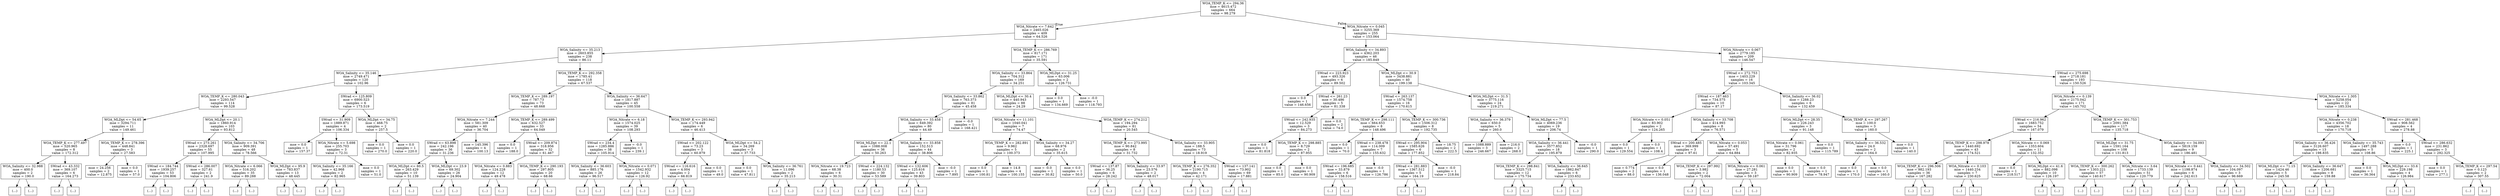 digraph Tree {
node [shape=box] ;
0 [label="WOA_TEMP_K <= 294.36\nmse = 4615.472\nsamples = 664\nvalue = 98.279"] ;
1 [label="WOA_Nitrate <= 7.642\nmse = 2465.026\nsamples = 409\nvalue = 64.526"] ;
0 -> 1 [labeldistance=2.5, labelangle=45, headlabel="True"] ;
2 [label="WOA_Salinity <= 35.213\nmse = 2603.855\nsamples = 238\nvalue = 86.11"] ;
1 -> 2 ;
3 [label="WOA_Salinity <= 35.146\nmse = 2749.471\nsamples = 120\nvalue = 102.96"] ;
2 -> 3 ;
4 [label="WOA_TEMP_K <= 280.043\nmse = 2293.547\nsamples = 114\nvalue = 99.528"] ;
3 -> 4 ;
5 [label="WOA_MLDpt <= 54.65\nmse = 3294.711\nsamples = 11\nvalue = 149.461"] ;
4 -> 5 ;
6 [label="WOA_TEMP_K <= 277.497\nmse = 520.965\nsamples = 8\nvalue = 172.312"] ;
5 -> 6 ;
7 [label="WOA_Salinity <= 32.988\nmse = 400.0\nsamples = 2\nvalue = 190.0"] ;
6 -> 7 ;
8 [label="(...)"] ;
7 -> 8 ;
9 [label="(...)"] ;
7 -> 9 ;
10 [label="SWrad <= 43.332\nmse = 369.107\nsamples = 6\nvalue = 164.273"] ;
6 -> 10 ;
11 [label="(...)"] ;
10 -> 11 ;
14 [label="(...)"] ;
10 -> 14 ;
19 [label="WOA_TEMP_K <= 278.396\nmse = 448.841\nsamples = 3\nvalue = 27.583"] ;
5 -> 19 ;
20 [label="mse = 24.256\nsamples = 2\nvalue = 12.875"] ;
19 -> 20 ;
21 [label="mse = 0.0\nsamples = 1\nvalue = 57.0"] ;
19 -> 21 ;
22 [label="WOA_MLDpt <= 20.1\nmse = 1860.914\nsamples = 103\nvalue = 93.812"] ;
4 -> 22 ;
23 [label="SWrad <= 273.261\nmse = 2328.697\nsamples = 55\nvalue = 107.995"] ;
22 -> 23 ;
24 [label="SWrad <= 184.744\nmse = 1939.257\nsamples = 53\nvalue = 104.806"] ;
23 -> 24 ;
25 [label="(...)"] ;
24 -> 25 ;
74 [label="(...)"] ;
24 -> 74 ;
123 [label="SWrad <= 286.007\nmse = 327.61\nsamples = 2\nvalue = 241.9"] ;
23 -> 123 ;
124 [label="(...)"] ;
123 -> 124 ;
125 [label="(...)"] ;
123 -> 125 ;
126 [label="WOA_Salinity <= 34.706\nmse = 909.391\nsamples = 48\nvalue = 78.566"] ;
22 -> 126 ;
127 [label="WOA_Nitrate <= 6.066\nmse = 516.202\nsamples = 35\nvalue = 89.288"] ;
126 -> 127 ;
128 [label="(...)"] ;
127 -> 128 ;
157 [label="(...)"] ;
127 -> 157 ;
190 [label="WOA_MLDpt <= 95.9\nmse = 783.837\nsamples = 13\nvalue = 48.445"] ;
126 -> 190 ;
191 [label="(...)"] ;
190 -> 191 ;
212 [label="(...)"] ;
190 -> 212 ;
215 [label="SWrad <= 125.809\nmse = 6900.523\nsamples = 6\nvalue = 173.519"] ;
3 -> 215 ;
216 [label="SWrad <= 31.909\nmse = 1889.871\nsamples = 4\nvalue = 106.334"] ;
215 -> 216 ;
217 [label="mse = 0.0\nsamples = 1\nvalue = 157.37"] ;
216 -> 217 ;
218 [label="WOA_Nitrate <= 5.698\nmse = 255.703\nsamples = 3\nvalue = 72.31"] ;
216 -> 218 ;
219 [label="WOA_Salinity <= 35.166\nmse = 42.968\nsamples = 2\nvalue = 82.965"] ;
218 -> 219 ;
220 [label="(...)"] ;
219 -> 220 ;
221 [label="(...)"] ;
219 -> 221 ;
222 [label="mse = 0.0\nsamples = 1\nvalue = 51.0"] ;
218 -> 222 ;
223 [label="WOA_MLDpt <= 34.75\nmse = 468.75\nsamples = 2\nvalue = 257.5"] ;
215 -> 223 ;
224 [label="mse = 0.0\nsamples = 1\nvalue = 270.0"] ;
223 -> 224 ;
225 [label="mse = 0.0\nsamples = 1\nvalue = 220.0"] ;
223 -> 225 ;
226 [label="WOA_TEMP_K <= 292.358\nmse = 1785.41\nsamples = 118\nvalue = 67.537"] ;
2 -> 226 ;
227 [label="WOA_TEMP_K <= 289.197\nmse = 787.73\nsamples = 73\nvalue = 48.668"] ;
226 -> 227 ;
228 [label="WOA_Nitrate <= 7.244\nmse = 581.309\nsamples = 40\nvalue = 36.704"] ;
227 -> 228 ;
229 [label="SWrad <= 63.898\nmse = 242.196\nsamples = 36\nvalue = 31.236"] ;
228 -> 229 ;
230 [label="WOA_MLDpt <= 60.5\nmse = 263.429\nsamples = 10\nvalue = 51.139"] ;
229 -> 230 ;
231 [label="(...)"] ;
230 -> 231 ;
240 [label="(...)"] ;
230 -> 240 ;
247 [label="WOA_MLDpt <= 23.9\nmse = 69.302\nsamples = 26\nvalue = 24.904"] ;
229 -> 247 ;
248 [label="(...)"] ;
247 -> 248 ;
257 [label="(...)"] ;
247 -> 257 ;
278 [label="mse = 145.396\nsamples = 4\nvalue = 100.13"] ;
228 -> 278 ;
279 [label="WOA_TEMP_K <= 289.499\nmse = 632.527\nsamples = 33\nvalue = 64.049"] ;
227 -> 279 ;
280 [label="mse = 0.0\nsamples = 1\nvalue = 188.0"] ;
279 -> 280 ;
281 [label="SWrad <= 209.874\nmse = 318.956\nsamples = 32\nvalue = 61.467"] ;
279 -> 281 ;
282 [label="WOA_Nitrate <= 0.883\nmse = 124.228\nsamples = 12\nvalue = 49.478"] ;
281 -> 282 ;
283 [label="(...)"] ;
282 -> 283 ;
304 [label="(...)"] ;
282 -> 304 ;
305 [label="WOA_TEMP_K <= 290.193\nmse = 297.805\nsamples = 20\nvalue = 68.66"] ;
281 -> 305 ;
306 [label="(...)"] ;
305 -> 306 ;
309 [label="(...)"] ;
305 -> 309 ;
334 [label="WOA_Salinity <= 36.647\nmse = 1817.887\nsamples = 45\nvalue = 100.558"] ;
226 -> 334 ;
335 [label="WOA_Nitrate <= 6.18\nmse = 1574.025\nsamples = 39\nvalue = 108.293"] ;
334 -> 335 ;
336 [label="SWrad <= 234.4\nmse = 1285.886\nsamples = 38\nvalue = 105.914"] ;
335 -> 336 ;
337 [label="WOA_Salinity <= 36.603\nmse = 885.176\nsamples = 26\nvalue = 96.517"] ;
336 -> 337 ;
338 [label="(...)"] ;
337 -> 338 ;
359 [label="(...)"] ;
337 -> 359 ;
372 [label="WOA_Nitrate <= 0.071\nmse = 1542.932\nsamples = 12\nvalue = 126.92"] ;
336 -> 372 ;
373 [label="(...)"] ;
372 -> 373 ;
376 [label="(...)"] ;
372 -> 376 ;
385 [label="mse = -0.0\nsamples = 1\nvalue = 239.1"] ;
335 -> 385 ;
386 [label="WOA_TEMP_K <= 293.942\nmse = 174.449\nsamples = 6\nvalue = 46.413"] ;
334 -> 386 ;
387 [label="SWrad <= 202.122\nmse = 73.23\nsamples = 3\nvalue = 60.879"] ;
386 -> 387 ;
388 [label="SWrad <= 116.616\nmse = 4.004\nsamples = 2\nvalue = 66.819"] ;
387 -> 388 ;
389 [label="(...)"] ;
388 -> 389 ;
390 [label="(...)"] ;
388 -> 390 ;
391 [label="mse = 0.0\nsamples = 1\nvalue = 49.0"] ;
387 -> 391 ;
392 [label="WOA_MLDpt <= 54.2\nmse = 34.269\nsamples = 3\nvalue = 37.733"] ;
386 -> 392 ;
393 [label="mse = 0.0\nsamples = 1\nvalue = 47.811"] ;
392 -> 393 ;
394 [label="WOA_Salinity <= 36.761\nmse = 11.096\nsamples = 2\nvalue = 35.213"] ;
392 -> 394 ;
395 [label="(...)"] ;
394 -> 395 ;
396 [label="(...)"] ;
394 -> 396 ;
397 [label="WOA_TEMP_K <= 286.769\nmse = 817.171\nsamples = 171\nvalue = 35.591"] ;
1 -> 397 ;
398 [label="WOA_Salinity <= 33.864\nmse = 704.312\nsamples = 169\nvalue = 34.251"] ;
397 -> 398 ;
399 [label="WOA_Salinity <= 33.862\nmse = 763.373\nsamples = 81\nvalue = 45.458"] ;
398 -> 399 ;
400 [label="WOA_Salinity <= 33.458\nmse = 649.392\nsamples = 80\nvalue = 44.49"] ;
399 -> 400 ;
401 [label="WOA_MLDpt <= 22.1\nmse = 1088.008\nsamples = 36\nvalue = 50.263"] ;
400 -> 401 ;
402 [label="WOA_Nitrate <= 19.723\nmse = 68.38\nsamples = 6\nvalue = 30.31"] ;
401 -> 402 ;
403 [label="(...)"] ;
402 -> 403 ;
404 [label="(...)"] ;
402 -> 404 ;
405 [label="SWrad <= 224.132\nmse = 1180.53\nsamples = 30\nvalue = 53.589"] ;
401 -> 405 ;
406 [label="(...)"] ;
405 -> 406 ;
423 [label="(...)"] ;
405 -> 423 ;
428 [label="WOA_Salinity <= 33.858\nmse = 152.513\nsamples = 44\nvalue = 38.806"] ;
400 -> 428 ;
429 [label="SWrad <= 132.606\nmse = 125.616\nsamples = 43\nvalue = 39.803"] ;
428 -> 429 ;
430 [label="(...)"] ;
429 -> 430 ;
449 [label="(...)"] ;
429 -> 449 ;
510 [label="mse = -0.0\nsamples = 1\nvalue = 7.895"] ;
428 -> 510 ;
511 [label="mse = -0.0\nsamples = 1\nvalue = 168.421"] ;
399 -> 511 ;
512 [label="WOA_MLDpt <= 30.4\nmse = 440.943\nsamples = 88\nvalue = 24.29"] ;
398 -> 512 ;
513 [label="WOA_Nitrate <= 11.101\nmse = 1040.041\nsamples = 7\nvalue = 74.47"] ;
512 -> 513 ;
514 [label="WOA_TEMP_K <= 282.891\nmse = 9.962\nsamples = 5\nvalue = 100.373"] ;
513 -> 514 ;
515 [label="mse = 0.0\nsamples = 1\nvalue = 100.81"] ;
514 -> 515 ;
516 [label="mse = 14.8\nsamples = 4\nvalue = 100.155"] ;
514 -> 516 ;
517 [label="WOA_Salinity <= 34.27\nmse = 68.976\nsamples = 2\nvalue = 35.615"] ;
513 -> 517 ;
518 [label="mse = -0.0\nsamples = 1\nvalue = 30.82"] ;
517 -> 518 ;
519 [label="mse = 0.0\nsamples = 1\nvalue = 50.0"] ;
517 -> 519 ;
520 [label="WOA_TEMP_K <= 274.212\nmse = 194.294\nsamples = 81\nvalue = 20.545"] ;
512 -> 520 ;
521 [label="WOA_TEMP_K <= 273.995\nmse = 90.842\nsamples = 8\nvalue = 31.732"] ;
520 -> 521 ;
522 [label="SWrad <= 137.87\nmse = 36.25\nsamples = 6\nvalue = 28.242"] ;
521 -> 522 ;
523 [label="(...)"] ;
522 -> 523 ;
530 [label="(...)"] ;
522 -> 530 ;
533 [label="WOA_Salinity <= 33.97\nmse = 23.576\nsamples = 2\nvalue = 48.017"] ;
521 -> 533 ;
534 [label="(...)"] ;
533 -> 534 ;
535 [label="(...)"] ;
533 -> 535 ;
536 [label="WOA_Salinity <= 33.905\nmse = 188.5\nsamples = 73\nvalue = 18.919"] ;
520 -> 536 ;
537 [label="WOA_TEMP_K <= 276.352\nmse = 2190.715\nsamples = 4\nvalue = 42.171"] ;
536 -> 537 ;
538 [label="(...)"] ;
537 -> 538 ;
543 [label="(...)"] ;
537 -> 543 ;
544 [label="SWrad <= 137.141\nmse = 73.902\nsamples = 69\nvalue = 17.881"] ;
536 -> 544 ;
545 [label="(...)"] ;
544 -> 545 ;
582 [label="(...)"] ;
544 -> 582 ;
631 [label="WOA_MLDpt <= 31.25\nmse = 63.006\nsamples = 2\nvalue = 126.731"] ;
397 -> 631 ;
632 [label="mse = 0.0\nsamples = 1\nvalue = 134.669"] ;
631 -> 632 ;
633 [label="mse = -0.0\nsamples = 1\nvalue = 118.793"] ;
631 -> 633 ;
634 [label="WOA_Nitrate <= 0.045\nmse = 3255.369\nsamples = 255\nvalue = 153.064"] ;
0 -> 634 [labeldistance=2.5, labelangle=-45, headlabel="False"] ;
635 [label="WOA_Salinity <= 34.893\nmse = 4362.203\nsamples = 46\nvalue = 185.849"] ;
634 -> 635 ;
636 [label="SWrad <= 223.923\nmse = 493.326\nsamples = 6\nvalue = 89.502"] ;
635 -> 636 ;
637 [label="mse = 0.0\nsamples = 1\nvalue = 146.656"] ;
636 -> 637 ;
638 [label="SWrad <= 261.23\nmse = 30.486\nsamples = 5\nvalue = 81.338"] ;
636 -> 638 ;
639 [label="SWrad <= 242.935\nmse = 12.529\nsamples = 3\nvalue = 84.273"] ;
638 -> 639 ;
640 [label="mse = 0.0\nsamples = 1\nvalue = 81.818"] ;
639 -> 640 ;
641 [label="WOA_TEMP_K <= 298.885\nmse = 8.729\nsamples = 2\nvalue = 87.955"] ;
639 -> 641 ;
642 [label="mse = 0.0\nsamples = 1\nvalue = 85.0"] ;
641 -> 642 ;
643 [label="mse = 0.0\nsamples = 1\nvalue = 90.909"] ;
641 -> 643 ;
644 [label="mse = 0.0\nsamples = 2\nvalue = 74.0"] ;
638 -> 644 ;
645 [label="WOA_MLDpt <= 30.9\nmse = 3438.881\nsamples = 40\nvalue = 199.138"] ;
635 -> 645 ;
646 [label="SWrad <= 263.137\nmse = 1574.758\nsamples = 16\nvalue = 170.615"] ;
645 -> 646 ;
647 [label="WOA_TEMP_K <= 298.111\nmse = 664.653\nsamples = 8\nvalue = 148.496"] ;
646 -> 647 ;
648 [label="mse = 0.0\nsamples = 1\nvalue = 70.0"] ;
647 -> 648 ;
649 [label="SWrad <= 238.478\nmse = 114.009\nsamples = 7\nvalue = 155.632"] ;
647 -> 649 ;
650 [label="SWrad <= 196.685\nmse = 33.879\nsamples = 6\nvalue = 158.516"] ;
649 -> 650 ;
651 [label="(...)"] ;
650 -> 651 ;
652 [label="(...)"] ;
650 -> 652 ;
655 [label="mse = -0.0\nsamples = 1\nvalue = 126.786"] ;
649 -> 655 ;
656 [label="WOA_TEMP_K <= 300.736\nmse = 1506.312\nsamples = 8\nvalue = 192.735"] ;
646 -> 656 ;
657 [label="SWrad <= 295.904\nmse = 1585.626\nsamples = 6\nvalue = 177.852"] ;
656 -> 657 ;
658 [label="SWrad <= 281.883\nmse = 1367.512\nsamples = 5\nvalue = 164.19"] ;
657 -> 658 ;
659 [label="(...)"] ;
658 -> 659 ;
660 [label="(...)"] ;
658 -> 660 ;
661 [label="mse = -0.0\nsamples = 1\nvalue = 218.84"] ;
657 -> 661 ;
662 [label="mse = 18.75\nsamples = 2\nvalue = 222.5"] ;
656 -> 662 ;
663 [label="WOA_MLDpt <= 31.5\nmse = 3775.116\nsamples = 24\nvalue = 219.271"] ;
645 -> 663 ;
664 [label="WOA_Salinity <= 36.379\nmse = 650.0\nsamples = 5\nvalue = 260.0"] ;
663 -> 664 ;
665 [label="mse = 1088.889\nsamples = 3\nvalue = 246.667"] ;
664 -> 665 ;
666 [label="mse = 216.0\nsamples = 2\nvalue = 268.0"] ;
664 -> 666 ;
667 [label="WOA_MLDpt <= 77.5\nmse = 4069.236\nsamples = 19\nvalue = 206.74"] ;
663 -> 667 ;
668 [label="WOA_Salinity <= 36.441\nmse = 3577.852\nsamples = 18\nvalue = 195.879"] ;
667 -> 668 ;
669 [label="WOA_TEMP_K <= 298.841\nmse = 3325.715\nsamples = 12\nvalue = 175.734"] ;
668 -> 669 ;
670 [label="(...)"] ;
669 -> 670 ;
675 [label="(...)"] ;
669 -> 675 ;
678 [label="WOA_Salinity <= 36.645\nmse = 1862.847\nsamples = 6\nvalue = 233.652"] ;
668 -> 678 ;
679 [label="(...)"] ;
678 -> 679 ;
680 [label="(...)"] ;
678 -> 680 ;
681 [label="mse = -0.0\nsamples = 1\nvalue = 290.0"] ;
667 -> 681 ;
682 [label="WOA_Nitrate <= 0.067\nmse = 2779.185\nsamples = 209\nvalue = 146.547"] ;
634 -> 682 ;
683 [label="SWrad <= 272.753\nmse = 1403.229\nsamples = 16\nvalue = 103.345"] ;
682 -> 683 ;
684 [label="SWrad <= 187.463\nmse = 734.575\nsamples = 10\nvalue = 87.17"] ;
683 -> 684 ;
685 [label="WOA_Nitrate <= 0.051\nmse = 83.902\nsamples = 2\nvalue = 124.265"] ;
684 -> 685 ;
686 [label="mse = 0.0\nsamples = 1\nvalue = 129.554"] ;
685 -> 686 ;
687 [label="mse = 0.0\nsamples = 1\nvalue = 108.4"] ;
685 -> 687 ;
688 [label="WOA_Salinity <= 33.708\nmse = 414.993\nsamples = 8\nvalue = 76.571"] ;
684 -> 688 ;
689 [label="SWrad <= 200.485\nmse = 369.999\nsamples = 3\nvalue = 97.61"] ;
688 -> 689 ;
690 [label="mse = 0.774\nsamples = 2\nvalue = 88.0"] ;
689 -> 690 ;
691 [label="mse = 0.0\nsamples = 1\nvalue = 136.048"] ;
689 -> 691 ;
692 [label="WOA_Nitrate <= 0.053\nmse = 57.491\nsamples = 5\nvalue = 64.884"] ;
688 -> 692 ;
693 [label="WOA_TEMP_K <= 297.992\nmse = 3.982\nsamples = 2\nvalue = 72.004"] ;
692 -> 693 ;
694 [label="(...)"] ;
693 -> 694 ;
695 [label="(...)"] ;
693 -> 695 ;
696 [label="WOA_Nitrate <= 0.061\nmse = 27.281\nsamples = 3\nvalue = 59.187"] ;
692 -> 696 ;
697 [label="(...)"] ;
696 -> 697 ;
700 [label="(...)"] ;
696 -> 700 ;
701 [label="WOA_Salinity <= 36.02\nmse = 1288.23\nsamples = 6\nvalue = 132.459"] ;
683 -> 701 ;
702 [label="WOA_MLDpt <= 28.35\nmse = 226.243\nsamples = 3\nvalue = 91.148"] ;
701 -> 702 ;
703 [label="WOA_Nitrate <= 0.061\nmse = 31.796\nsamples = 2\nvalue = 82.935"] ;
702 -> 703 ;
704 [label="mse = 0.0\nsamples = 1\nvalue = 90.909"] ;
703 -> 704 ;
705 [label="mse = 0.0\nsamples = 1\nvalue = 78.947"] ;
703 -> 705 ;
706 [label="mse = 0.0\nsamples = 1\nvalue = 115.789"] ;
702 -> 706 ;
707 [label="WOA_TEMP_K <= 297.267\nmse = 100.0\nsamples = 3\nvalue = 160.0"] ;
701 -> 707 ;
708 [label="WOA_Salinity <= 36.532\nmse = 24.0\nsamples = 2\nvalue = 164.0"] ;
707 -> 708 ;
709 [label="mse = 0.0\nsamples = 1\nvalue = 170.0"] ;
708 -> 709 ;
710 [label="mse = 0.0\nsamples = 1\nvalue = 160.0"] ;
708 -> 710 ;
711 [label="mse = 0.0\nsamples = 1\nvalue = 140.0"] ;
707 -> 711 ;
712 [label="SWrad <= 275.698\nmse = 2718.181\nsamples = 193\nvalue = 150.526"] ;
682 -> 712 ;
713 [label="WOA_Nitrate <= 0.139\nmse = 2175.042\nsamples = 171\nvalue = 145.702"] ;
712 -> 713 ;
714 [label="SWrad <= 216.962\nmse = 1683.752\nsamples = 54\nvalue = 167.079"] ;
713 -> 714 ;
715 [label="WOA_TEMP_K <= 298.978\nmse = 1440.692\nsamples = 43\nvalue = 174.521"] ;
714 -> 715 ;
716 [label="WOA_TEMP_K <= 296.506\nmse = 982.193\nsamples = 36\nvalue = 167.282"] ;
715 -> 716 ;
717 [label="(...)"] ;
716 -> 717 ;
724 [label="(...)"] ;
716 -> 724 ;
757 [label="WOA_Nitrate <= 0.103\nmse = 1440.234\nsamples = 7\nvalue = 230.625"] ;
715 -> 757 ;
758 [label="(...)"] ;
757 -> 758 ;
759 [label="(...)"] ;
757 -> 759 ;
760 [label="WOA_Nitrate <= 0.069\nmse = 1353.604\nsamples = 11\nvalue = 132.352"] ;
714 -> 760 ;
761 [label="mse = 0.0\nsamples = 1\nvalue = 218.517"] ;
760 -> 761 ;
762 [label="WOA_MLDpt <= 41.6\nmse = 882.098\nsamples = 10\nvalue = 126.197"] ;
760 -> 762 ;
763 [label="(...)"] ;
762 -> 763 ;
778 [label="(...)"] ;
762 -> 778 ;
779 [label="WOA_TEMP_K <= 301.753\nmse = 2091.384\nsamples = 117\nvalue = 135.718"] ;
713 -> 779 ;
780 [label="WOA_MLDpt <= 31.75\nmse = 1591.164\nsamples = 108\nvalue = 131.813"] ;
779 -> 780 ;
781 [label="WOA_TEMP_K <= 300.262\nmse = 1303.221\nsamples = 57\nvalue = 140.617"] ;
780 -> 781 ;
782 [label="(...)"] ;
781 -> 782 ;
861 [label="(...)"] ;
781 -> 861 ;
876 [label="WOA_Nitrate <= 3.64\nmse = 1733.139\nsamples = 51\nvalue = 120.779"] ;
780 -> 876 ;
877 [label="(...)"] ;
876 -> 877 ;
960 [label="(...)"] ;
876 -> 960 ;
961 [label="WOA_Salinity <= 34.093\nmse = 5819.159\nsamples = 9\nvalue = 186.481"] ;
779 -> 961 ;
962 [label="WOA_Nitrate <= 0.441\nmse = 1198.874\nsamples = 6\nvalue = 242.613"] ;
961 -> 962 ;
963 [label="(...)"] ;
962 -> 963 ;
970 [label="(...)"] ;
962 -> 970 ;
971 [label="WOA_Salinity <= 34.502\nmse = 104.097\nsamples = 3\nvalue = 96.669"] ;
961 -> 971 ;
972 [label="(...)"] ;
971 -> 972 ;
973 [label="(...)"] ;
971 -> 973 ;
976 [label="WOA_Nitrate <= 1.305\nmse = 5258.054\nsamples = 22\nvalue = 185.334"] ;
712 -> 976 ;
977 [label="WOA_Nitrate <= 0.238\nmse = 4356.702\nsamples = 18\nvalue = 170.718"] ;
976 -> 977 ;
978 [label="WOA_Salinity <= 36.426\nmse = 3126.607\nsamples = 13\nvalue = 198.835"] ;
977 -> 978 ;
979 [label="WOA_MLDpt <= 71.15\nmse = 1424.46\nsamples = 5\nvalue = 245.58"] ;
978 -> 979 ;
980 [label="(...)"] ;
979 -> 980 ;
985 [label="(...)"] ;
979 -> 985 ;
986 [label="WOA_Salinity <= 36.647\nmse = 1206.681\nsamples = 8\nvalue = 159.88"] ;
978 -> 986 ;
987 [label="(...)"] ;
986 -> 987 ;
994 [label="(...)"] ;
986 -> 994 ;
995 [label="WOA_Salinity <= 35.743\nmse = 1497.288\nsamples = 5\nvalue = 108.86"] ;
977 -> 995 ;
996 [label="mse = 0.0\nsamples = 1\nvalue = 36.364"] ;
995 -> 996 ;
997 [label="WOA_MLDpt <= 33.6\nmse = 229.198\nsamples = 4\nvalue = 126.984"] ;
995 -> 997 ;
998 [label="(...)"] ;
997 -> 998 ;
999 [label="(...)"] ;
997 -> 999 ;
1004 [label="SWrad <= 281.468\nmse = 908.562\nsamples = 4\nvalue = 278.88"] ;
976 -> 1004 ;
1005 [label="mse = 0.0\nsamples = 1\nvalue = 225.1"] ;
1004 -> 1005 ;
1006 [label="SWrad <= 286.632\nmse = 231.862\nsamples = 3\nvalue = 292.325"] ;
1004 -> 1006 ;
1007 [label="mse = 0.0\nsamples = 1\nvalue = 277.1"] ;
1006 -> 1007 ;
1008 [label="WOA_TEMP_K <= 297.54\nmse = 0.123\nsamples = 2\nvalue = 307.55"] ;
1006 -> 1008 ;
1009 [label="(...)"] ;
1008 -> 1009 ;
1010 [label="(...)"] ;
1008 -> 1010 ;
}